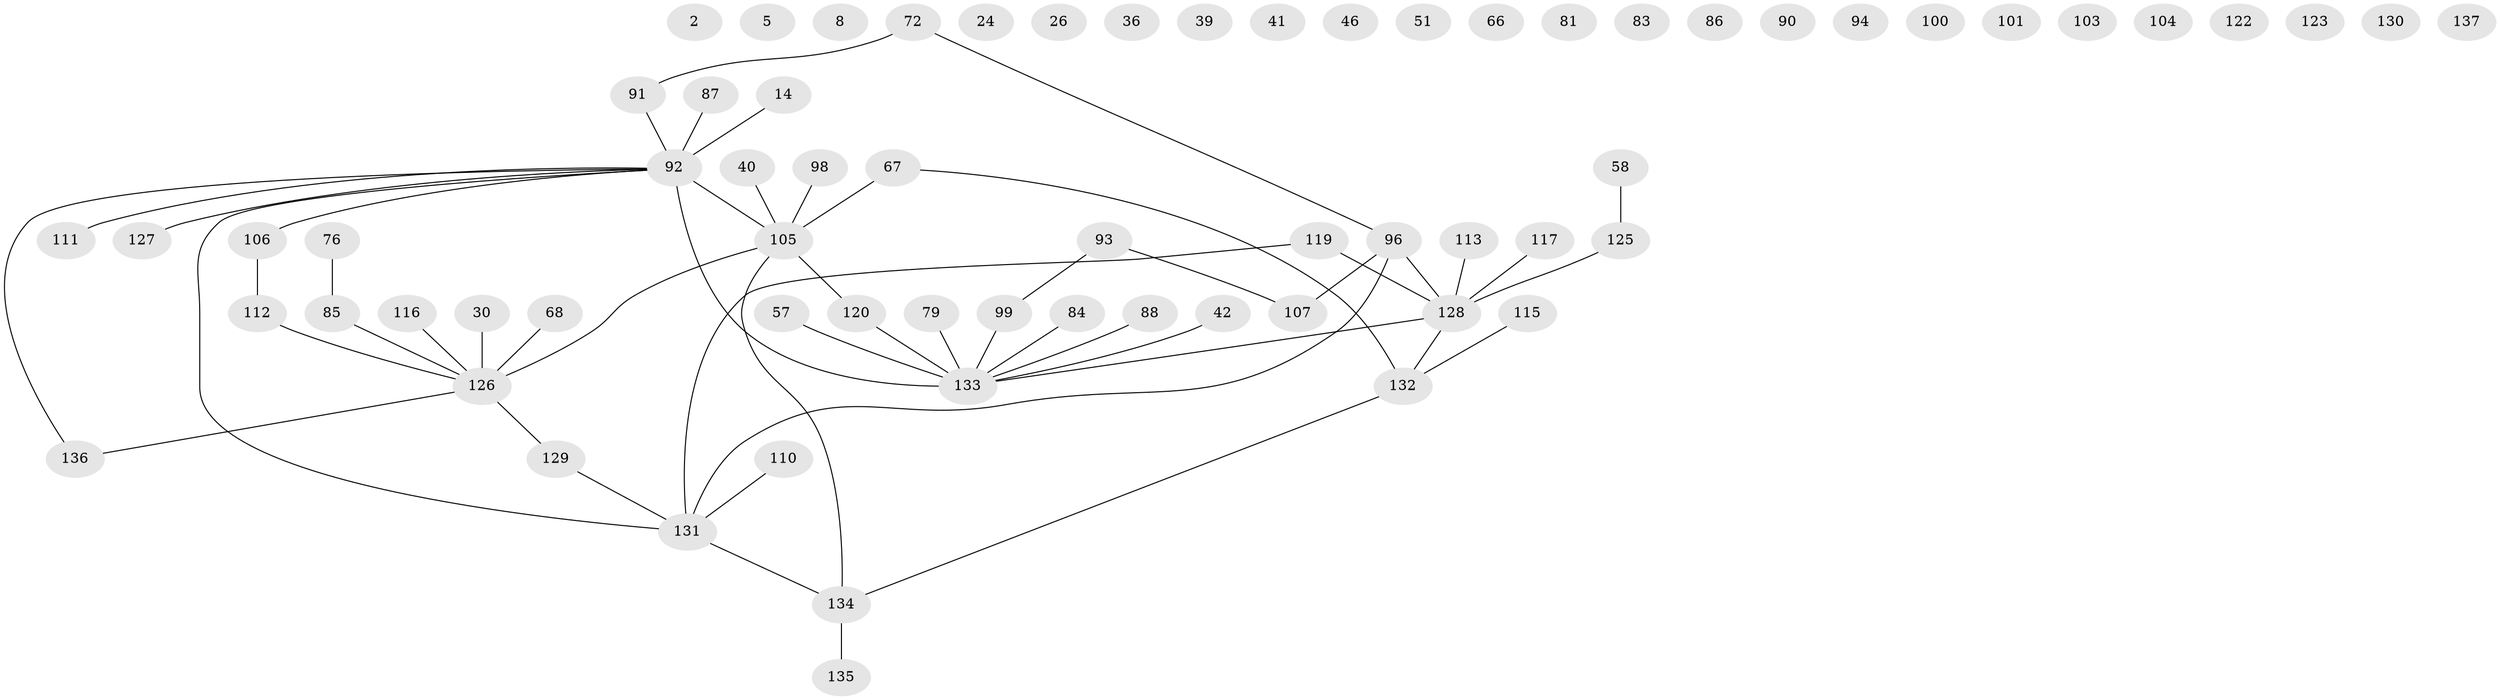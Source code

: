 // original degree distribution, {1: 0.29927007299270075, 0: 0.145985401459854, 2: 0.22627737226277372, 3: 0.1678832116788321, 4: 0.13138686131386862, 6: 0.014598540145985401, 5: 0.014598540145985401}
// Generated by graph-tools (version 1.1) at 2025/40/03/09/25 04:40:15]
// undirected, 68 vertices, 54 edges
graph export_dot {
graph [start="1"]
  node [color=gray90,style=filled];
  2;
  5;
  8;
  14;
  24;
  26;
  30;
  36;
  39;
  40;
  41;
  42;
  46;
  51;
  57;
  58 [super="+21"];
  66;
  67;
  68;
  72 [super="+1+43"];
  76;
  79;
  81;
  83;
  84;
  85 [super="+56"];
  86;
  87;
  88 [super="+45"];
  90;
  91 [super="+16"];
  92 [super="+48+69+61+55+65"];
  93;
  94 [super="+27"];
  96 [super="+12+62"];
  98 [super="+19"];
  99 [super="+18+71"];
  100 [super="+35"];
  101;
  103 [super="+25"];
  104;
  105 [super="+53+97"];
  106;
  107 [super="+49+11"];
  110;
  111;
  112;
  113;
  115 [super="+54"];
  116;
  117 [super="+22"];
  119 [super="+74+78"];
  120 [super="+13+89"];
  122 [super="+33"];
  123;
  125;
  126 [super="+15+60+108"];
  127;
  128 [super="+70+118+114+102+124"];
  129 [super="+50"];
  130;
  131 [super="+75+109+121"];
  132;
  133 [super="+95+80"];
  134;
  135;
  136 [super="+82"];
  137;
  14 -- 92;
  30 -- 126;
  40 -- 105;
  42 -- 133;
  57 -- 133;
  58 -- 125;
  67 -- 105 [weight=2];
  67 -- 132;
  68 -- 126;
  72 -- 96;
  72 -- 91;
  76 -- 85;
  79 -- 133;
  84 -- 133;
  85 -- 126;
  87 -- 92;
  88 -- 133;
  91 -- 92;
  92 -- 105 [weight=4];
  92 -- 131 [weight=2];
  92 -- 133 [weight=2];
  92 -- 106;
  92 -- 111;
  92 -- 127;
  92 -- 136;
  93 -- 99;
  93 -- 107;
  96 -- 107;
  96 -- 131;
  96 -- 128;
  98 -- 105;
  99 -- 133;
  105 -- 134;
  105 -- 120;
  105 -- 126 [weight=2];
  106 -- 112;
  110 -- 131;
  112 -- 126;
  113 -- 128;
  115 -- 132;
  116 -- 126;
  117 -- 128;
  119 -- 128 [weight=3];
  119 -- 131 [weight=2];
  120 -- 133;
  125 -- 128;
  126 -- 129;
  126 -- 136;
  128 -- 132;
  128 -- 133;
  129 -- 131;
  131 -- 134;
  132 -- 134;
  134 -- 135;
}
